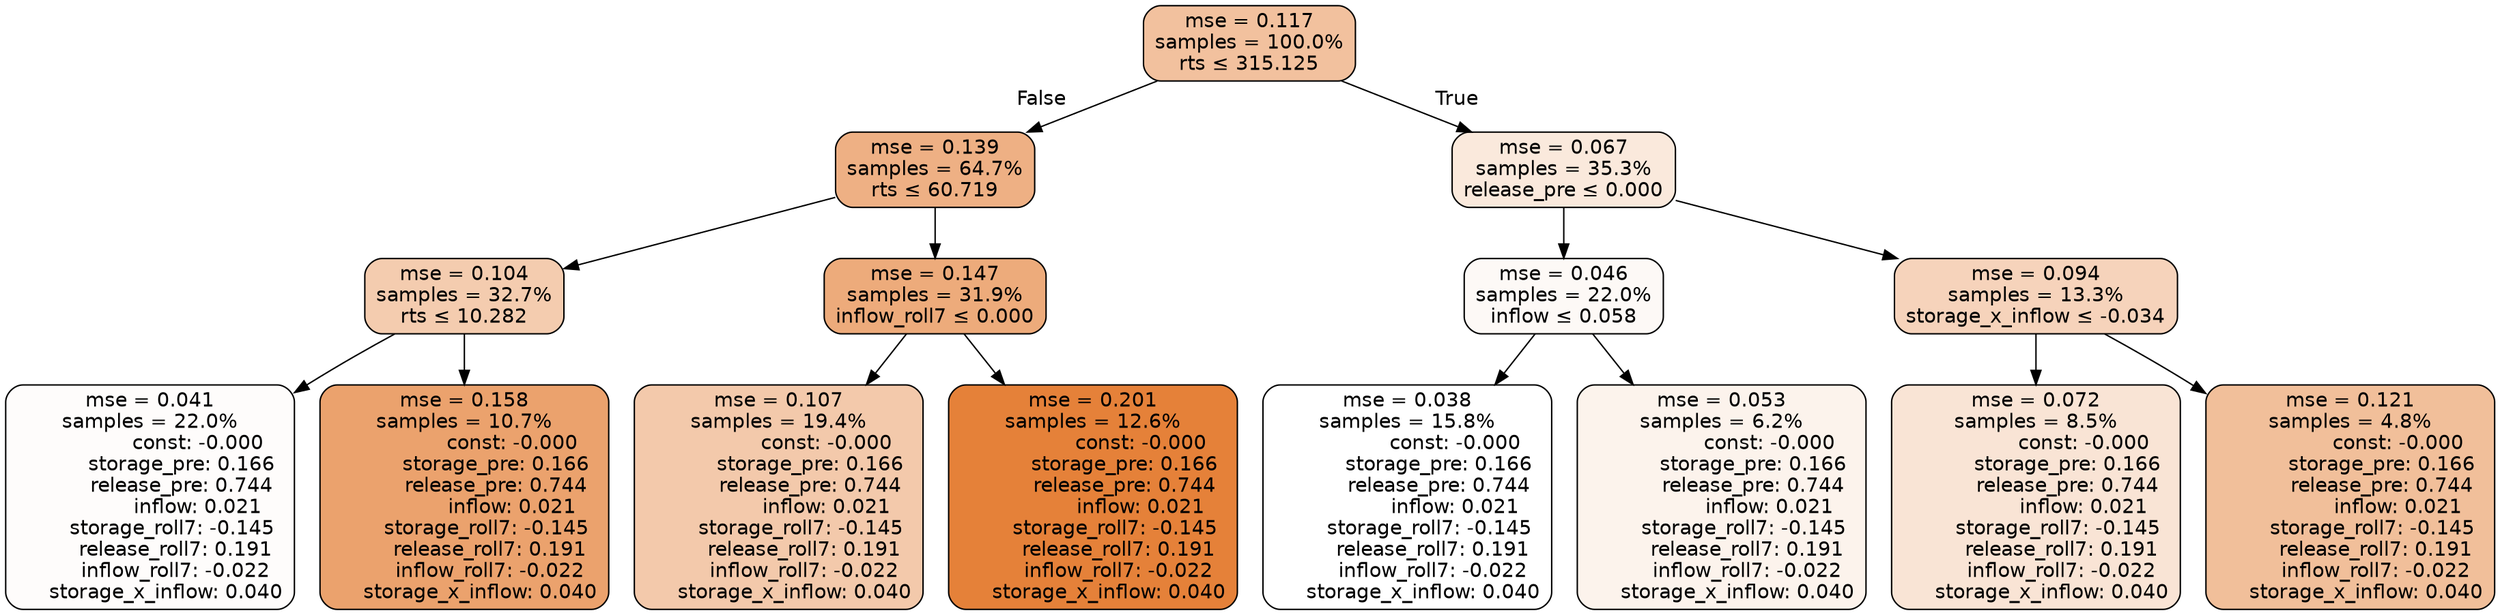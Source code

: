 digraph tree {
node [shape=rectangle, style="filled, rounded", color="black", fontname=helvetica] ;
edge [fontname=helvetica] ;
	"0" [label="mse = 0.117
samples = 100.0%
rts &le; 315.125", fillcolor="#f2c19e"]
	"1" [label="mse = 0.139
samples = 64.7%
rts &le; 60.719", fillcolor="#eeb084"]
	"2" [label="mse = 0.104
samples = 32.7%
rts &le; 10.282", fillcolor="#f4ccaf"]
	"3" [label="mse = 0.041
samples = 22.0%
               const: -0.000
          storage_pre: 0.166
          release_pre: 0.744
               inflow: 0.021
       storage_roll7: -0.145
        release_roll7: 0.191
        inflow_roll7: -0.022
     storage_x_inflow: 0.040", fillcolor="#fefcfb"]
	"4" [label="mse = 0.158
samples = 10.7%
               const: -0.000
          storage_pre: 0.166
          release_pre: 0.744
               inflow: 0.021
       storage_roll7: -0.145
        release_roll7: 0.191
        inflow_roll7: -0.022
     storage_x_inflow: 0.040", fillcolor="#eba26d"]
	"5" [label="mse = 0.147
samples = 31.9%
inflow_roll7 &le; 0.000", fillcolor="#edab7b"]
	"6" [label="mse = 0.107
samples = 19.4%
               const: -0.000
          storage_pre: 0.166
          release_pre: 0.744
               inflow: 0.021
       storage_roll7: -0.145
        release_roll7: 0.191
        inflow_roll7: -0.022
     storage_x_inflow: 0.040", fillcolor="#f3c9ab"]
	"7" [label="mse = 0.201
samples = 12.6%
               const: -0.000
          storage_pre: 0.166
          release_pre: 0.744
               inflow: 0.021
       storage_roll7: -0.145
        release_roll7: 0.191
        inflow_roll7: -0.022
     storage_x_inflow: 0.040", fillcolor="#e58139"]
	"8" [label="mse = 0.067
samples = 35.3%
release_pre &le; 0.000", fillcolor="#fae9dc"]
	"9" [label="mse = 0.046
samples = 22.0%
inflow &le; 0.058", fillcolor="#fdf9f6"]
	"10" [label="mse = 0.038
samples = 15.8%
               const: -0.000
          storage_pre: 0.166
          release_pre: 0.744
               inflow: 0.021
       storage_roll7: -0.145
        release_roll7: 0.191
        inflow_roll7: -0.022
     storage_x_inflow: 0.040", fillcolor="#ffffff"]
	"11" [label="mse = 0.053
samples = 6.2%
               const: -0.000
          storage_pre: 0.166
          release_pre: 0.744
               inflow: 0.021
       storage_roll7: -0.145
        release_roll7: 0.191
        inflow_roll7: -0.022
     storage_x_inflow: 0.040", fillcolor="#fcf3ec"]
	"12" [label="mse = 0.094
samples = 13.3%
storage_x_inflow &le; -0.034", fillcolor="#f6d3bb"]
	"13" [label="mse = 0.072
samples = 8.5%
               const: -0.000
          storage_pre: 0.166
          release_pre: 0.744
               inflow: 0.021
       storage_roll7: -0.145
        release_roll7: 0.191
        inflow_roll7: -0.022
     storage_x_inflow: 0.040", fillcolor="#f9e4d5"]
	"14" [label="mse = 0.121
samples = 4.8%
               const: -0.000
          storage_pre: 0.166
          release_pre: 0.744
               inflow: 0.021
       storage_roll7: -0.145
        release_roll7: 0.191
        inflow_roll7: -0.022
     storage_x_inflow: 0.040", fillcolor="#f1bf9a"]

	"0" -> "1" [labeldistance=2.5, labelangle=45, headlabel="False"]
	"1" -> "2"
	"2" -> "3"
	"2" -> "4"
	"1" -> "5"
	"5" -> "6"
	"5" -> "7"
	"0" -> "8" [labeldistance=2.5, labelangle=-45, headlabel="True"]
	"8" -> "9"
	"9" -> "10"
	"9" -> "11"
	"8" -> "12"
	"12" -> "13"
	"12" -> "14"
}